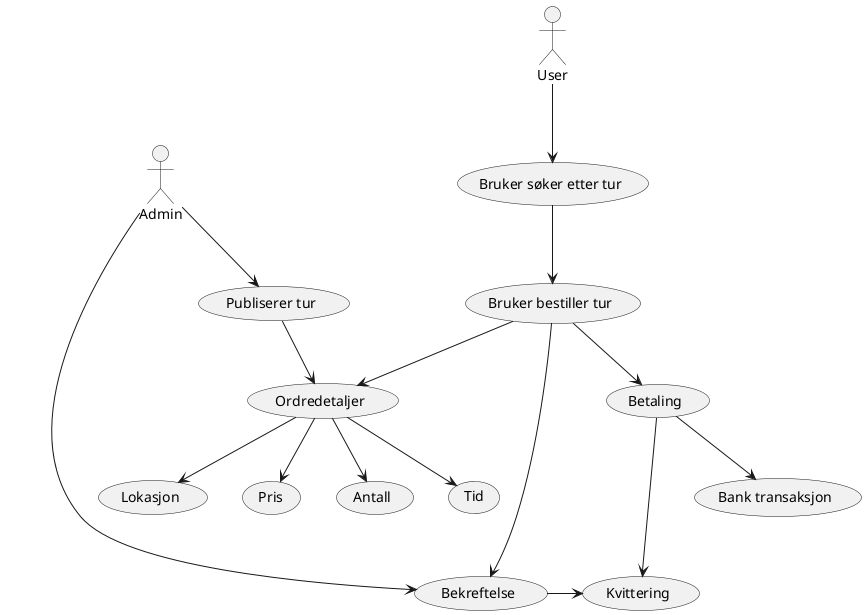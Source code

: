@startuml
'https://plantuml.com/use-case-diagram

:Admin: as Admin
(Publiserer tur) as (Publiserer)
(Ordredetaljer) as (Ordre)
(Bruker søker etter tur) as (Søker)
(Bruker bestiller tur) as (Bestiller)
(Bekreftelse) as (bekreftelse)
(Bank transaksjon) as (Bank)

User --> (Søker)
(Søker) --> (Bestiller)
(Bestiller) --> (Ordre)
(Bestiller) ----> (bekreftelse)
Admin --> (bekreftelse)
(Bestiller) --> (Betaling)
(Betaling) --> (Bank)
(bekreftelse) -> (Kvittering)
(Betaling) -> (Kvittering)

Admin --> (Publiserer)
(Publiserer) --> (Ordre)
(Ordre) --> (Lokasjon)
(Ordre) --> (Pris)
(Ordre) --> (Antall)
(Ordre) --> (Tid)

@enduml
